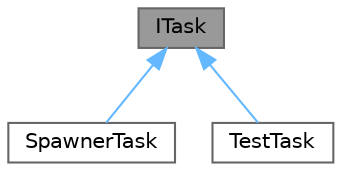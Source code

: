 digraph "ITask"
{
 // LATEX_PDF_SIZE
  bgcolor="transparent";
  edge [fontname=Helvetica,fontsize=10,labelfontname=Helvetica,labelfontsize=10];
  node [fontname=Helvetica,fontsize=10,shape=box,height=0.2,width=0.4];
  Node1 [id="Node000001",label="ITask",height=0.2,width=0.4,color="gray40", fillcolor="grey60", style="filled", fontcolor="black",tooltip="Custom user task interface"];
  Node1 -> Node2 [id="edge1_Node000001_Node000002",dir="back",color="steelblue1",style="solid",tooltip=" "];
  Node2 [id="Node000002",label="SpawnerTask",height=0.2,width=0.4,color="gray40", fillcolor="white", style="filled",URL="$class_spawner_task.html",tooltip=" "];
  Node1 -> Node3 [id="edge2_Node000001_Node000003",dir="back",color="steelblue1",style="solid",tooltip=" "];
  Node3 [id="Node000003",label="TestTask",height=0.2,width=0.4,color="gray40", fillcolor="white", style="filled",URL="$class_test_task.html",tooltip=" "];
}
